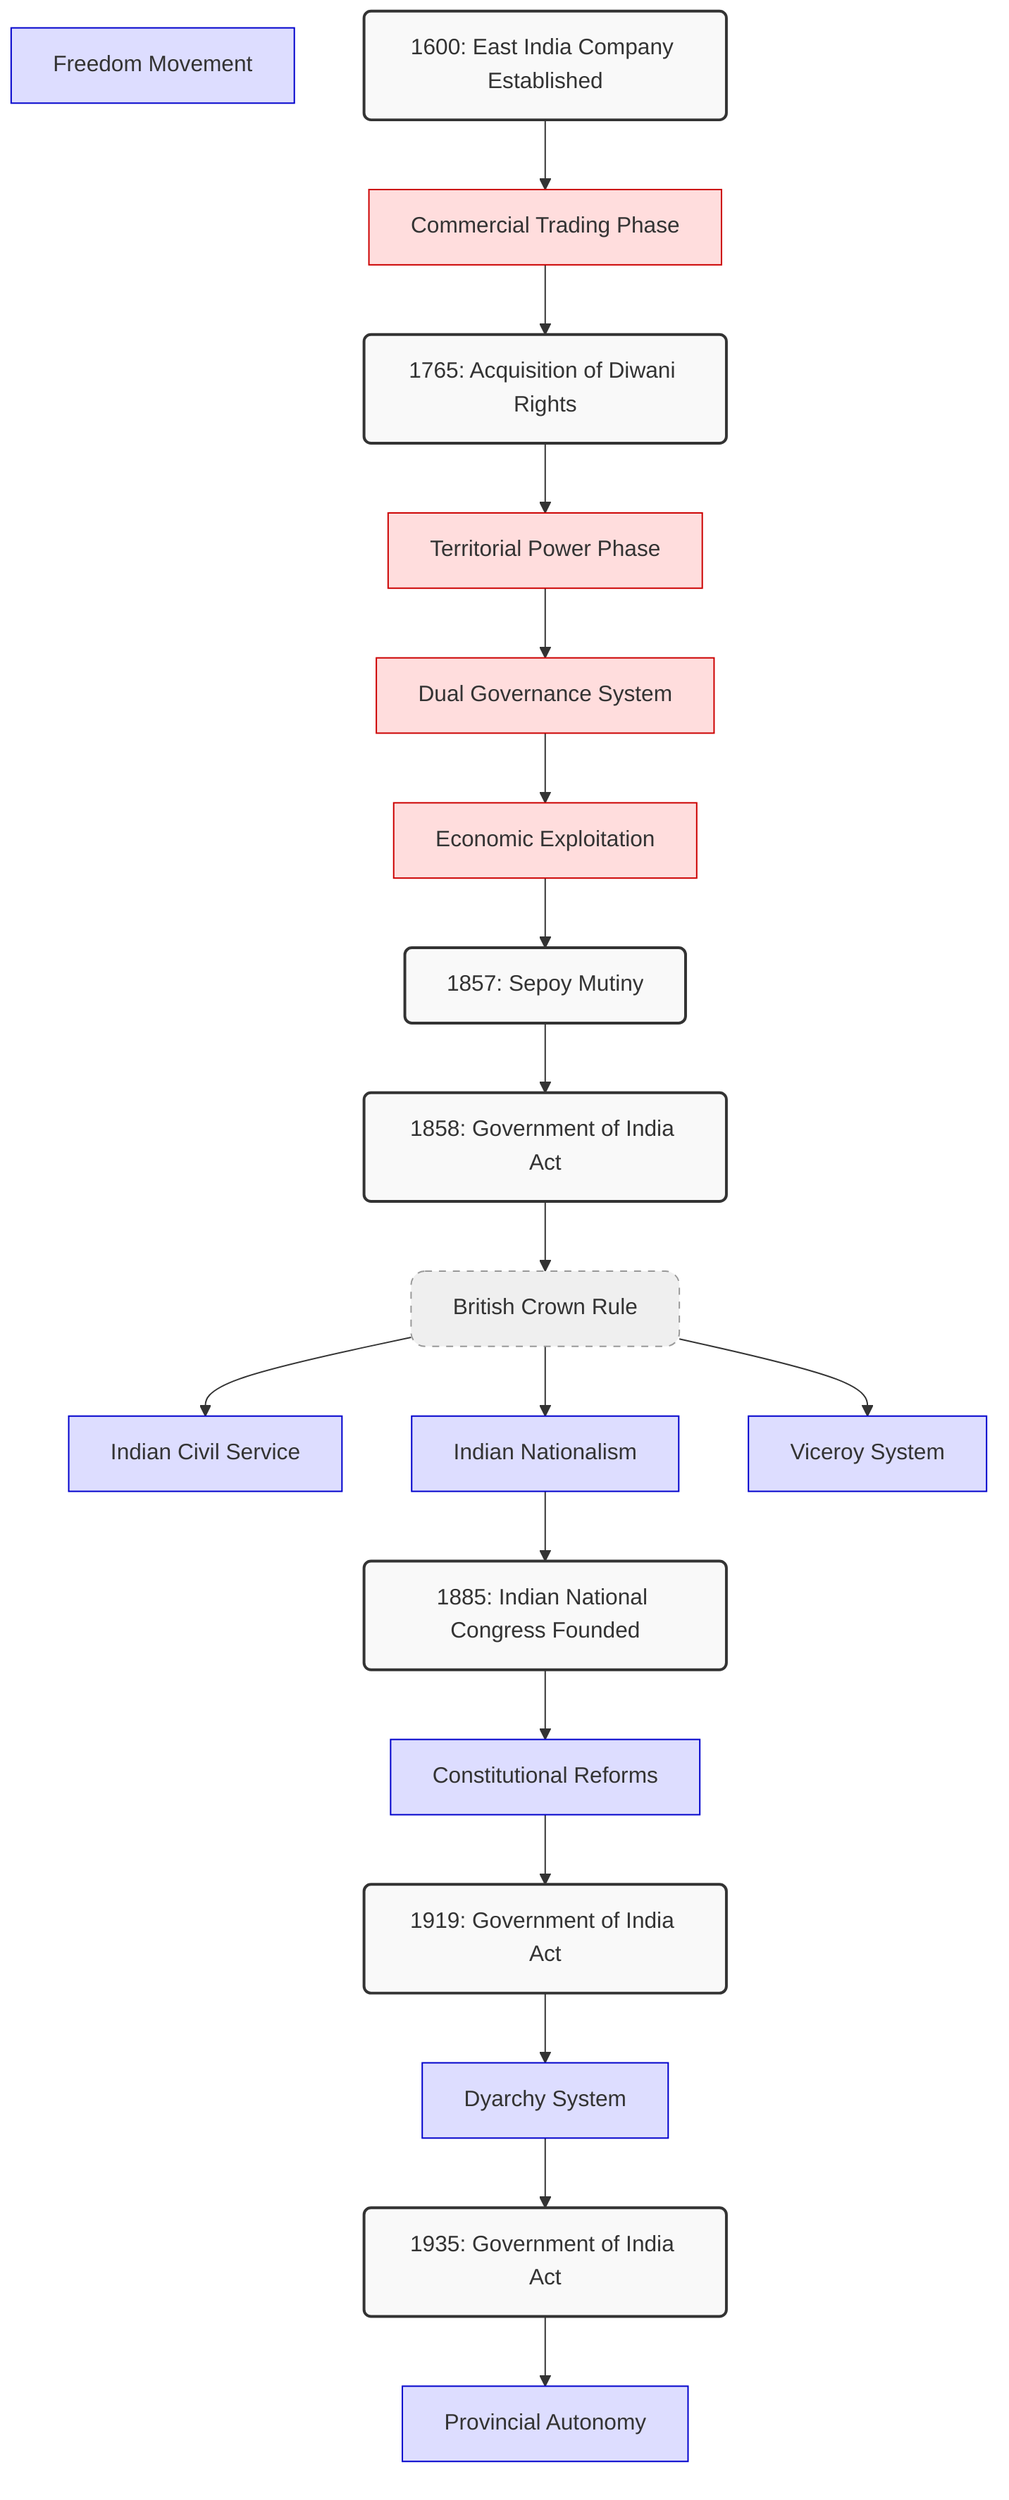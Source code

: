 graph TD

    %% Class Definitions
    classDef timeNode fill:#f9f9f9,stroke:#333,stroke-width:2px,rx:5px,ry:5px
    classDef eicNode fill:#ffdddd,stroke:#cc0000
    classDef crownNode fill:#ddddff,stroke:#0000cc
    classDef indiaNode fill:#ddffdd,stroke:#00cc00
    classDef phaseNode fill:#efefef,stroke:#999999,stroke-width:1px,stroke-dasharray:5 5,rx:10px,ry:10px

    %% Node Definitions
    autonomy[Provincial Autonomy]:::crownNode
    commercial[Commercial Trading Phase]:::eicNode
    crown[British Crown Rule]:::phaseNode
    dual[Dual Governance System]:::eicNode
    dyarchy[Dyarchy System]:::crownNode
    exploitation[Economic Exploitation]:::eicNode
    freedom[Freedom Movement]:::crownNode
    ics[Indian Civil Service]:::crownNode
    n1600[1600: East India Company Established]:::timeNode
    n1765[1765: Acquisition of Diwani Rights]:::timeNode
    n1857[1857: Sepoy Mutiny]:::timeNode
    n1858[1858: Government of India Act]:::timeNode
    n1885[1885: Indian National Congress Founded]:::timeNode
    n1919[1919: Government of India Act]:::timeNode
    n1935[1935: Government of India Act]:::timeNode
    nationalism[Indian Nationalism]:::crownNode
    reforms[Constitutional Reforms]:::crownNode
    territorial[Territorial Power Phase]:::eicNode
    viceroy[Viceroy System]:::crownNode

    %% Connections
    commercial --> n1765
    crown --> ics
    crown --> nationalism
    crown --> viceroy
    dual --> exploitation
    dyarchy --> n1935
    exploitation --> n1857
    n1600 --> commercial
    n1765 --> territorial
    n1857 --> n1858
    n1858 --> crown
    n1885 --> reforms
    n1919 --> dyarchy
    n1935 --> autonomy
    nationalism --> n1885
    reforms --> n1919
    territorial --> dual